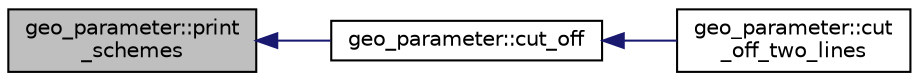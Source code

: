 digraph "geo_parameter::print_schemes"
{
  edge [fontname="Helvetica",fontsize="10",labelfontname="Helvetica",labelfontsize="10"];
  node [fontname="Helvetica",fontsize="10",shape=record];
  rankdir="LR";
  Node209 [label="geo_parameter::print\l_schemes",height=0.2,width=0.4,color="black", fillcolor="grey75", style="filled", fontcolor="black"];
  Node209 -> Node210 [dir="back",color="midnightblue",fontsize="10",style="solid",fontname="Helvetica"];
  Node210 [label="geo_parameter::cut_off",height=0.2,width=0.4,color="black", fillcolor="white", style="filled",URL="$d9/d51/classgeo__parameter.html#a88ddcdf4c59071a89cae32add3747759"];
  Node210 -> Node211 [dir="back",color="midnightblue",fontsize="10",style="solid",fontname="Helvetica"];
  Node211 [label="geo_parameter::cut\l_off_two_lines",height=0.2,width=0.4,color="black", fillcolor="white", style="filled",URL="$d9/d51/classgeo__parameter.html#a4a8521129ea64b169d26abf5ff0ce0d9"];
}
